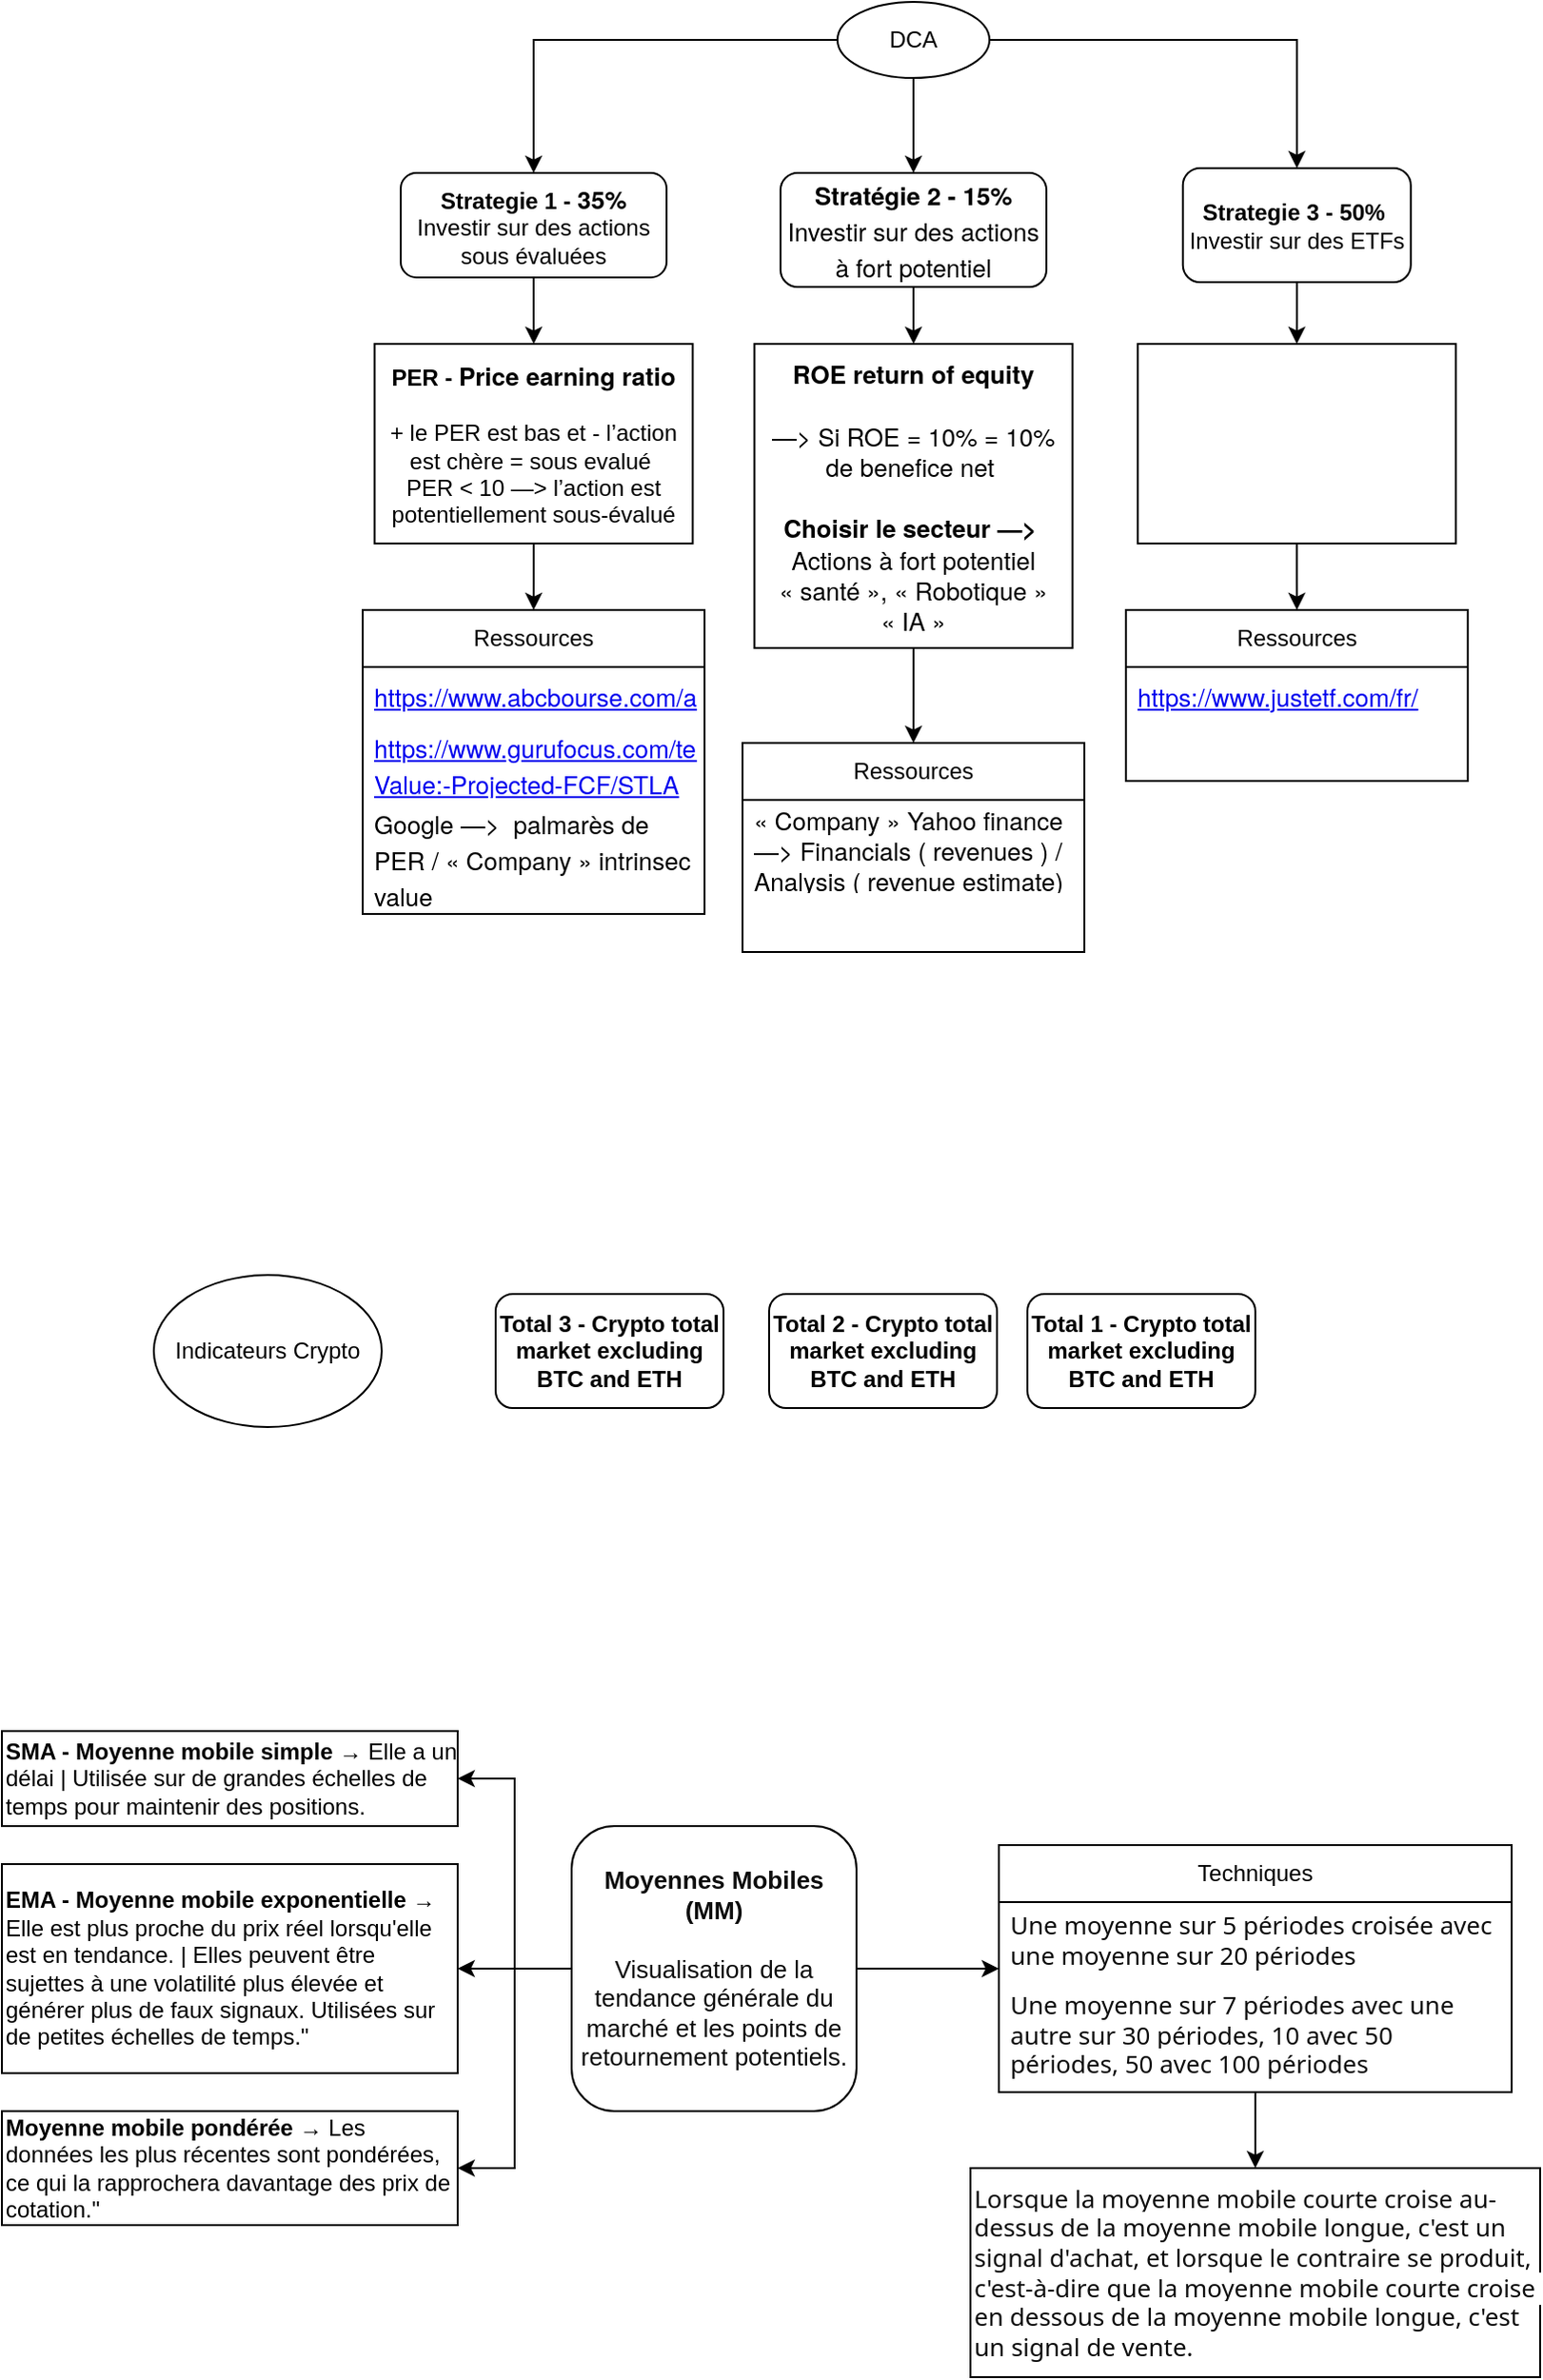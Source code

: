 <mxfile version="24.3.1" type="github">
  <diagram name="Page-1" id="9CWoTmQFCjU30tzJ5nmx">
    <mxGraphModel dx="2161" dy="1965" grid="1" gridSize="10" guides="1" tooltips="1" connect="1" arrows="1" fold="1" page="1" pageScale="1" pageWidth="827" pageHeight="1169" math="0" shadow="0">
      <root>
        <mxCell id="0" />
        <mxCell id="1" parent="0" />
        <mxCell id="JEmahKvNL_3gt_A3U07T-20" style="edgeStyle=orthogonalEdgeStyle;rounded=0;orthogonalLoop=1;jettySize=auto;html=1;entryX=0.5;entryY=0;entryDx=0;entryDy=0;" edge="1" parent="1" source="JEmahKvNL_3gt_A3U07T-33" target="JEmahKvNL_3gt_A3U07T-2">
          <mxGeometry relative="1" as="geometry">
            <mxPoint x="390" y="25.067" as="sourcePoint" />
          </mxGeometry>
        </mxCell>
        <mxCell id="JEmahKvNL_3gt_A3U07T-21" style="edgeStyle=orthogonalEdgeStyle;rounded=0;orthogonalLoop=1;jettySize=auto;html=1;" edge="1" parent="1" source="JEmahKvNL_3gt_A3U07T-33" target="JEmahKvNL_3gt_A3U07T-13">
          <mxGeometry relative="1" as="geometry">
            <mxPoint x="430" y="40" as="sourcePoint" />
          </mxGeometry>
        </mxCell>
        <mxCell id="JEmahKvNL_3gt_A3U07T-22" style="edgeStyle=orthogonalEdgeStyle;rounded=0;orthogonalLoop=1;jettySize=auto;html=1;exitX=1;exitY=0.5;exitDx=0;exitDy=0;" edge="1" parent="1" source="JEmahKvNL_3gt_A3U07T-33" target="JEmahKvNL_3gt_A3U07T-14">
          <mxGeometry relative="1" as="geometry">
            <mxPoint x="470" y="25.067" as="sourcePoint" />
          </mxGeometry>
        </mxCell>
        <mxCell id="JEmahKvNL_3gt_A3U07T-7" style="edgeStyle=orthogonalEdgeStyle;rounded=0;orthogonalLoop=1;jettySize=auto;html=1;" edge="1" parent="1" source="JEmahKvNL_3gt_A3U07T-2" target="JEmahKvNL_3gt_A3U07T-6">
          <mxGeometry relative="1" as="geometry" />
        </mxCell>
        <mxCell id="JEmahKvNL_3gt_A3U07T-2" value="&lt;b&gt;Strategie 1 -&amp;nbsp;&lt;/b&gt;&lt;b style=&quot;font-family: &amp;quot;Helvetica Neue&amp;quot;; font-size: 13px; text-align: start; background-color: initial;&quot;&gt;35%&lt;/b&gt;&lt;b&gt;&lt;br&gt;&lt;/b&gt;Investir sur des actions sous évaluées" style="rounded=1;whiteSpace=wrap;html=1;" vertex="1" parent="1">
          <mxGeometry x="160" y="70" width="140" height="55" as="geometry" />
        </mxCell>
        <mxCell id="JEmahKvNL_3gt_A3U07T-12" style="edgeStyle=orthogonalEdgeStyle;rounded=0;orthogonalLoop=1;jettySize=auto;html=1;" edge="1" parent="1" source="JEmahKvNL_3gt_A3U07T-6" target="JEmahKvNL_3gt_A3U07T-8">
          <mxGeometry relative="1" as="geometry" />
        </mxCell>
        <mxCell id="JEmahKvNL_3gt_A3U07T-6" value="&lt;div&gt;&lt;b style=&quot;background-color: initial;&quot;&gt;PER -&amp;nbsp;&lt;span style=&quot;background-color: initial; font-family: &amp;quot;Helvetica Neue&amp;quot;; font-size: 13px; text-align: start;&quot;&gt;Price earning ratio&lt;/span&gt;&lt;/b&gt;&lt;br&gt;&lt;/div&gt;&lt;div&gt;&lt;br&gt;&lt;/div&gt;+ le PER est bas et - l’action est chère = sous evalué&lt;span style=&quot;forced-color-adjust: none;&quot; class=&quot;Apple-converted-space&quot;&gt;&amp;nbsp;&lt;/span&gt;&lt;br&gt;PER &amp;lt; 10 —&amp;gt; l’action est potentiellement sous-évalué" style="rounded=0;whiteSpace=wrap;html=1;" vertex="1" parent="1">
          <mxGeometry x="146.25" y="160" width="167.5" height="105" as="geometry" />
        </mxCell>
        <mxCell id="JEmahKvNL_3gt_A3U07T-8" value="Ressources" style="swimlane;fontStyle=0;childLayout=stackLayout;horizontal=1;startSize=30;horizontalStack=0;resizeParent=1;resizeParentMax=0;resizeLast=0;collapsible=1;marginBottom=0;whiteSpace=wrap;html=1;" vertex="1" parent="1">
          <mxGeometry x="140" y="300" width="180" height="160" as="geometry">
            <mxRectangle x="148.13" y="300" width="163.75" height="30" as="alternateBounds" />
          </mxGeometry>
        </mxCell>
        <mxCell id="JEmahKvNL_3gt_A3U07T-9" value="&lt;p style=&quot;margin: 0px; font-variant-numeric: normal; font-variant-east-asian: normal; font-variant-alternates: normal; font-kerning: auto; font-optical-sizing: auto; font-feature-settings: normal; font-variation-settings: normal; font-variant-position: normal; font-stretch: normal; font-size: 13px; line-height: normal; font-family: &amp;quot;Helvetica Neue&amp;quot;; color: rgb(220, 161, 13);&quot; class=&quot;p1&quot;&gt;&lt;a href=&quot;https://www.abcbourse.com/analyses/per&quot;&gt;https://www.abcbourse.com/analyses/per&lt;/a&gt;&lt;span style=&quot;color: rgb(0, 0, 0);&quot; class=&quot;s1&quot;&gt;&amp;nbsp;&lt;/span&gt;&lt;/p&gt;" style="text;strokeColor=none;fillColor=none;align=left;verticalAlign=middle;spacingLeft=4;spacingRight=4;overflow=hidden;points=[[0,0.5],[1,0.5]];portConstraint=eastwest;rotatable=0;whiteSpace=wrap;html=1;" vertex="1" parent="JEmahKvNL_3gt_A3U07T-8">
          <mxGeometry y="30" width="180" height="30" as="geometry" />
        </mxCell>
        <mxCell id="JEmahKvNL_3gt_A3U07T-10" value="&lt;p style=&quot;margin: 0px; font-variant-numeric: normal; font-variant-east-asian: normal; font-variant-alternates: normal; font-kerning: auto; font-optical-sizing: auto; font-feature-settings: normal; font-variation-settings: normal; font-variant-position: normal; font-stretch: normal; font-size: 13px; line-height: normal; font-family: &amp;quot;Helvetica Neue&amp;quot;; color: rgb(220, 161, 13);&quot; class=&quot;p1&quot;&gt;&lt;a href=&quot;https://www.gurufocus.com/term/iv_dcf_share/STLA/Intrinsic-Value:-Projected-FCF/STLA&quot;&gt;https://www.gurufocus.com/term/iv_dcf_share/STLA/Intrinsic-Value:-Projected-FCF/STLA&lt;/a&gt;&lt;/p&gt;" style="text;strokeColor=none;fillColor=none;align=left;verticalAlign=middle;spacingLeft=4;spacingRight=4;overflow=hidden;points=[[0,0.5],[1,0.5]];portConstraint=eastwest;rotatable=0;whiteSpace=wrap;html=1;" vertex="1" parent="JEmahKvNL_3gt_A3U07T-8">
          <mxGeometry y="60" width="180" height="40" as="geometry" />
        </mxCell>
        <mxCell id="JEmahKvNL_3gt_A3U07T-11" value="&lt;p style=&quot;margin: 0px; font-variant-numeric: normal; font-variant-east-asian: normal; font-variant-alternates: normal; font-kerning: auto; font-optical-sizing: auto; font-feature-settings: normal; font-variation-settings: normal; font-variant-position: normal; font-stretch: normal; font-size: 13px; line-height: normal; font-family: &amp;quot;Helvetica Neue&amp;quot;;&quot; class=&quot;p1&quot;&gt;Google —&amp;gt;&lt;span class=&quot;Apple-converted-space&quot;&gt;&amp;nbsp; &lt;/span&gt;palmarès de PER / «&amp;nbsp;Company&amp;nbsp;» intrinsec value&lt;/p&gt;" style="text;strokeColor=none;fillColor=none;align=left;verticalAlign=middle;spacingLeft=4;spacingRight=4;overflow=hidden;points=[[0,0.5],[1,0.5]];portConstraint=eastwest;rotatable=0;whiteSpace=wrap;html=1;" vertex="1" parent="JEmahKvNL_3gt_A3U07T-8">
          <mxGeometry y="100" width="180" height="60" as="geometry" />
        </mxCell>
        <mxCell id="JEmahKvNL_3gt_A3U07T-17" style="edgeStyle=orthogonalEdgeStyle;rounded=0;orthogonalLoop=1;jettySize=auto;html=1;" edge="1" parent="1" source="JEmahKvNL_3gt_A3U07T-13" target="JEmahKvNL_3gt_A3U07T-15">
          <mxGeometry relative="1" as="geometry" />
        </mxCell>
        <mxCell id="JEmahKvNL_3gt_A3U07T-13" value="&lt;p style=&quot;margin: 0px; font-variant-numeric: normal; font-variant-east-asian: normal; font-variant-alternates: normal; font-kerning: auto; font-optical-sizing: auto; font-feature-settings: normal; font-variation-settings: normal; font-variant-position: normal; font-stretch: normal; font-size: 13px; line-height: normal; font-family: &amp;quot;Helvetica Neue&amp;quot;;&quot; class=&quot;p1&quot;&gt;&lt;b&gt;Stratégie 2 - 15%&lt;/b&gt;&lt;/p&gt;&lt;p style=&quot;margin: 0px; font-variant-numeric: normal; font-variant-east-asian: normal; font-variant-alternates: normal; font-kerning: auto; font-optical-sizing: auto; font-feature-settings: normal; font-variation-settings: normal; font-variant-position: normal; font-stretch: normal; font-size: 13px; line-height: normal; font-family: &amp;quot;Helvetica Neue&amp;quot;;&quot; class=&quot;p1&quot;&gt;Investir sur des actions à fort potentiel&lt;/p&gt;" style="rounded=1;whiteSpace=wrap;html=1;align=center;" vertex="1" parent="1">
          <mxGeometry x="360" y="70" width="140" height="60" as="geometry" />
        </mxCell>
        <mxCell id="JEmahKvNL_3gt_A3U07T-18" style="edgeStyle=orthogonalEdgeStyle;rounded=0;orthogonalLoop=1;jettySize=auto;html=1;" edge="1" parent="1" source="JEmahKvNL_3gt_A3U07T-14" target="JEmahKvNL_3gt_A3U07T-16">
          <mxGeometry relative="1" as="geometry" />
        </mxCell>
        <mxCell id="JEmahKvNL_3gt_A3U07T-14" value="&lt;b&gt;Strategie 3 - 50%&lt;span class=&quot;Apple-converted-space&quot;&gt;&amp;nbsp;&lt;/span&gt;&lt;/b&gt;&lt;br&gt;Investir sur des ETFs" style="rounded=1;whiteSpace=wrap;html=1;align=center;" vertex="1" parent="1">
          <mxGeometry x="571.88" y="67.5" width="120" height="60" as="geometry" />
        </mxCell>
        <mxCell id="JEmahKvNL_3gt_A3U07T-31" style="edgeStyle=orthogonalEdgeStyle;rounded=0;orthogonalLoop=1;jettySize=auto;html=1;" edge="1" parent="1" source="JEmahKvNL_3gt_A3U07T-15" target="JEmahKvNL_3gt_A3U07T-23">
          <mxGeometry relative="1" as="geometry" />
        </mxCell>
        <mxCell id="JEmahKvNL_3gt_A3U07T-15" value="&lt;div&gt;&lt;b style=&quot;background-color: initial; font-family: &amp;quot;Helvetica Neue&amp;quot;; font-size: 13px;&quot;&gt;&lt;br&gt;&lt;/b&gt;&lt;/div&gt;&lt;div&gt;&lt;b style=&quot;background-color: initial; font-family: &amp;quot;Helvetica Neue&amp;quot;; font-size: 13px;&quot;&gt;ROE return of equity&lt;/b&gt;&lt;br&gt;&lt;/div&gt;&lt;div&gt;&lt;span style=&quot;background-color: initial; font-family: &amp;quot;Helvetica Neue&amp;quot;; font-size: 13px;&quot;&gt;&lt;b&gt;&amp;nbsp;&lt;/b&gt;&lt;/span&gt;&lt;/div&gt;&lt;div&gt;&lt;span style=&quot;background-color: initial; font-family: &amp;quot;Helvetica Neue&amp;quot;; font-size: 13px;&quot;&gt;—&amp;gt; Si ROE = 10% = 10% de benefice net&lt;/span&gt;&lt;span style=&quot;background-color: initial; font-family: &amp;quot;Helvetica Neue&amp;quot;; font-size: 13px;&quot; class=&quot;Apple-converted-space&quot;&gt;&amp;nbsp;&lt;/span&gt;&lt;br&gt;&lt;/div&gt;&lt;b style=&quot;background-color: initial; font-family: &amp;quot;Helvetica Neue&amp;quot;; font-size: 13px;&quot;&gt;&lt;div&gt;&lt;b style=&quot;background-color: initial; font-family: &amp;quot;Helvetica Neue&amp;quot;; font-size: 13px;&quot;&gt;&lt;br&gt;&lt;/b&gt;&lt;/div&gt;Choisir le secteur —&amp;gt;&lt;/b&gt;&lt;span style=&quot;background-color: initial; font-family: &amp;quot;Helvetica Neue&amp;quot;; font-size: 13px;&quot;&gt;&amp;nbsp;&lt;/span&gt;&lt;font face=&quot;Helvetica Neue&quot;&gt;&lt;span style=&quot;font-size: 13px;&quot;&gt;&lt;br&gt;&lt;/span&gt;&lt;/font&gt;&lt;span style=&quot;background-color: initial; font-family: &amp;quot;Helvetica Neue&amp;quot;; font-size: 13px;&quot;&gt;Actions à fort potentiel «&amp;nbsp;santé&amp;nbsp;», «&amp;nbsp;Robotique&amp;nbsp;» «&amp;nbsp;IA&amp;nbsp;»&lt;/span&gt;&lt;br&gt;&lt;div&gt;&lt;br&gt;&lt;/div&gt;&lt;div&gt;&lt;div&gt;&lt;/div&gt;&lt;/div&gt;" style="rounded=0;whiteSpace=wrap;html=1;" vertex="1" parent="1">
          <mxGeometry x="346.25" y="160" width="167.5" height="160" as="geometry" />
        </mxCell>
        <mxCell id="JEmahKvNL_3gt_A3U07T-32" style="edgeStyle=orthogonalEdgeStyle;rounded=0;orthogonalLoop=1;jettySize=auto;html=1;" edge="1" parent="1" source="JEmahKvNL_3gt_A3U07T-16" target="JEmahKvNL_3gt_A3U07T-27">
          <mxGeometry relative="1" as="geometry" />
        </mxCell>
        <mxCell id="JEmahKvNL_3gt_A3U07T-16" value="&lt;div&gt;&lt;/div&gt;" style="rounded=0;whiteSpace=wrap;html=1;" vertex="1" parent="1">
          <mxGeometry x="548.13" y="160" width="167.5" height="105" as="geometry" />
        </mxCell>
        <mxCell id="JEmahKvNL_3gt_A3U07T-23" value="Ressources" style="swimlane;fontStyle=0;childLayout=stackLayout;horizontal=1;startSize=30;horizontalStack=0;resizeParent=1;resizeParentMax=0;resizeLast=0;collapsible=1;marginBottom=0;whiteSpace=wrap;html=1;" vertex="1" parent="1">
          <mxGeometry x="340" y="370" width="180" height="110" as="geometry">
            <mxRectangle x="348.13" y="300" width="163.75" height="30" as="alternateBounds" />
          </mxGeometry>
        </mxCell>
        <mxCell id="JEmahKvNL_3gt_A3U07T-24" value="&lt;span style=&quot;font-family: &amp;quot;Helvetica Neue&amp;quot;; font-size: 13px; background-color: initial;&quot;&gt;«&amp;nbsp;Company&amp;nbsp;» Yahoo finance&lt;/span&gt;&lt;span style=&quot;font-family: &amp;quot;Helvetica Neue&amp;quot;; font-size: 13px; background-color: initial;&quot; class=&quot;Apple-converted-space&quot;&gt;&amp;nbsp; &lt;/span&gt;&lt;span style=&quot;font-family: &amp;quot;Helvetica Neue&amp;quot;; font-size: 13px; background-color: initial;&quot;&gt;—&amp;gt; Financials ( revenues ) / Analysis ( revenue estimate)&lt;/span&gt;&lt;span style=&quot;font-family: &amp;quot;Helvetica Neue&amp;quot;; font-size: 13px; background-color: initial;&quot; class=&quot;Apple-converted-space&quot;&gt;&amp;nbsp;&lt;/span&gt;" style="text;strokeColor=none;fillColor=none;align=left;verticalAlign=middle;spacingLeft=4;spacingRight=4;overflow=hidden;points=[[0,0.5],[1,0.5]];portConstraint=eastwest;rotatable=0;whiteSpace=wrap;html=1;" vertex="1" parent="JEmahKvNL_3gt_A3U07T-23">
          <mxGeometry y="30" width="180" height="50" as="geometry" />
        </mxCell>
        <mxCell id="JEmahKvNL_3gt_A3U07T-25" value="&lt;p class=&quot;p1&quot; style=&quot;margin: 0px; font-variant-numeric: normal; font-variant-east-asian: normal; font-variant-alternates: normal; font-kerning: auto; font-optical-sizing: auto; font-feature-settings: normal; font-variation-settings: normal; font-variant-position: normal; font-stretch: normal; font-size: 13px; line-height: normal; font-family: &amp;quot;Helvetica Neue&amp;quot;; color: rgb(220, 161, 13);&quot;&gt;&lt;br&gt;&lt;/p&gt;" style="text;strokeColor=none;fillColor=none;align=left;verticalAlign=middle;spacingLeft=4;spacingRight=4;overflow=hidden;points=[[0,0.5],[1,0.5]];portConstraint=eastwest;rotatable=0;whiteSpace=wrap;html=1;" vertex="1" parent="JEmahKvNL_3gt_A3U07T-23">
          <mxGeometry y="80" width="180" height="30" as="geometry" />
        </mxCell>
        <mxCell id="JEmahKvNL_3gt_A3U07T-27" value="Ressources" style="swimlane;fontStyle=0;childLayout=stackLayout;horizontal=1;startSize=30;horizontalStack=0;resizeParent=1;resizeParentMax=0;resizeLast=0;collapsible=1;marginBottom=0;whiteSpace=wrap;html=1;" vertex="1" parent="1">
          <mxGeometry x="541.88" y="300" width="180" height="90" as="geometry">
            <mxRectangle x="541.88" y="300" width="163.75" height="30" as="alternateBounds" />
          </mxGeometry>
        </mxCell>
        <mxCell id="JEmahKvNL_3gt_A3U07T-28" value="&lt;p style=&quot;margin: 0px; font-variant-numeric: normal; font-variant-east-asian: normal; font-variant-alternates: normal; font-kerning: auto; font-optical-sizing: auto; font-feature-settings: normal; font-variation-settings: normal; font-variant-position: normal; font-stretch: normal; font-size: 13px; line-height: normal; font-family: &amp;quot;Helvetica Neue&amp;quot;; color: rgb(220, 161, 13);&quot; class=&quot;p1&quot;&gt;&lt;a href=&quot;https://www.justetf.com/fr/&quot;&gt;https://www.justetf.com/fr/&lt;/a&gt;&lt;/p&gt;" style="text;strokeColor=none;fillColor=none;align=left;verticalAlign=middle;spacingLeft=4;spacingRight=4;overflow=hidden;points=[[0,0.5],[1,0.5]];portConstraint=eastwest;rotatable=0;whiteSpace=wrap;html=1;" vertex="1" parent="JEmahKvNL_3gt_A3U07T-27">
          <mxGeometry y="30" width="180" height="30" as="geometry" />
        </mxCell>
        <mxCell id="JEmahKvNL_3gt_A3U07T-29" value="&lt;p style=&quot;margin: 0px; font-variant-numeric: normal; font-variant-east-asian: normal; font-variant-alternates: normal; font-kerning: auto; font-optical-sizing: auto; font-feature-settings: normal; font-variation-settings: normal; font-variant-position: normal; font-stretch: normal; font-size: 13px; line-height: normal; font-family: &amp;quot;Helvetica Neue&amp;quot;; color: rgb(220, 161, 13);&quot; class=&quot;p1&quot;&gt;&lt;br&gt;&lt;/p&gt;" style="text;strokeColor=none;fillColor=none;align=left;verticalAlign=middle;spacingLeft=4;spacingRight=4;overflow=hidden;points=[[0,0.5],[1,0.5]];portConstraint=eastwest;rotatable=0;whiteSpace=wrap;html=1;" vertex="1" parent="JEmahKvNL_3gt_A3U07T-27">
          <mxGeometry y="60" width="180" height="30" as="geometry" />
        </mxCell>
        <mxCell id="JEmahKvNL_3gt_A3U07T-33" value="DCA" style="ellipse;whiteSpace=wrap;html=1;" vertex="1" parent="1">
          <mxGeometry x="390" y="-20" width="80" height="40" as="geometry" />
        </mxCell>
        <mxCell id="JEmahKvNL_3gt_A3U07T-35" value="Indicateurs Crypto" style="ellipse;whiteSpace=wrap;html=1;" vertex="1" parent="1">
          <mxGeometry x="30" y="650" width="120" height="80" as="geometry" />
        </mxCell>
        <mxCell id="JEmahKvNL_3gt_A3U07T-36" value="&lt;b&gt;Total 3 - Crypto total market excluding BTC and ETH&lt;/b&gt;" style="rounded=1;whiteSpace=wrap;html=1;" vertex="1" parent="1">
          <mxGeometry x="210" y="660" width="120" height="60" as="geometry" />
        </mxCell>
        <mxCell id="JEmahKvNL_3gt_A3U07T-37" value="&lt;b&gt;Total 2 - Crypto total market excluding BTC and ETH&lt;/b&gt;" style="rounded=1;whiteSpace=wrap;html=1;" vertex="1" parent="1">
          <mxGeometry x="354" y="660" width="120" height="60" as="geometry" />
        </mxCell>
        <mxCell id="JEmahKvNL_3gt_A3U07T-38" value="&lt;b&gt;Total 1 - Crypto total market excluding BTC and ETH&lt;/b&gt;" style="rounded=1;whiteSpace=wrap;html=1;" vertex="1" parent="1">
          <mxGeometry x="490" y="660" width="120" height="60" as="geometry" />
        </mxCell>
        <mxCell id="JEmahKvNL_3gt_A3U07T-59" style="edgeStyle=orthogonalEdgeStyle;rounded=0;orthogonalLoop=1;jettySize=auto;html=1;" edge="1" parent="1" source="JEmahKvNL_3gt_A3U07T-39" target="JEmahKvNL_3gt_A3U07T-43">
          <mxGeometry relative="1" as="geometry" />
        </mxCell>
        <mxCell id="JEmahKvNL_3gt_A3U07T-60" style="edgeStyle=orthogonalEdgeStyle;rounded=0;orthogonalLoop=1;jettySize=auto;html=1;entryX=1;entryY=0.5;entryDx=0;entryDy=0;" edge="1" parent="1" source="JEmahKvNL_3gt_A3U07T-39" target="JEmahKvNL_3gt_A3U07T-42">
          <mxGeometry relative="1" as="geometry" />
        </mxCell>
        <mxCell id="JEmahKvNL_3gt_A3U07T-61" style="edgeStyle=orthogonalEdgeStyle;rounded=0;orthogonalLoop=1;jettySize=auto;html=1;entryX=1;entryY=0.5;entryDx=0;entryDy=0;" edge="1" parent="1" source="JEmahKvNL_3gt_A3U07T-39" target="JEmahKvNL_3gt_A3U07T-45">
          <mxGeometry relative="1" as="geometry" />
        </mxCell>
        <mxCell id="JEmahKvNL_3gt_A3U07T-64" style="edgeStyle=orthogonalEdgeStyle;rounded=0;orthogonalLoop=1;jettySize=auto;html=1;" edge="1" parent="1" source="JEmahKvNL_3gt_A3U07T-39" target="JEmahKvNL_3gt_A3U07T-52">
          <mxGeometry relative="1" as="geometry" />
        </mxCell>
        <mxCell id="JEmahKvNL_3gt_A3U07T-39" value="&lt;span style=&quot;border: 0px solid rgb(227, 227, 227); box-sizing: border-box; --tw-border-spacing-x: 0; --tw-border-spacing-y: 0; --tw-translate-x: 0; --tw-translate-y: 0; --tw-rotate: 0; --tw-skew-x: 0; --tw-skew-y: 0; --tw-scale-x: 1; --tw-scale-y: 1; --tw-pan-x: ; --tw-pan-y: ; --tw-pinch-zoom: ; --tw-scroll-snap-strictness: proximity; --tw-gradient-from-position: ; --tw-gradient-via-position: ; --tw-gradient-to-position: ; --tw-ordinal: ; --tw-slashed-zero: ; --tw-numeric-figure: ; --tw-numeric-spacing: ; --tw-numeric-fraction: ; --tw-ring-inset: ; --tw-ring-offset-width: 0px; --tw-ring-offset-color: #fff; --tw-ring-color: rgba(69,89,164,.5); --tw-ring-offset-shadow: 0 0 transparent; --tw-ring-shadow: 0 0 transparent; --tw-shadow: 0 0 transparent; --tw-shadow-colored: 0 0 transparent; --tw-blur: ; --tw-brightness: ; --tw-contrast: ; --tw-grayscale: ; --tw-hue-rotate: ; --tw-invert: ; --tw-saturate: ; --tw-sepia: ; --tw-drop-shadow: ; --tw-backdrop-blur: ; --tw-backdrop-brightness: ; --tw-backdrop-contrast: ; --tw-backdrop-grayscale: ; --tw-backdrop-hue-rotate: ; --tw-backdrop-invert: ; --tw-backdrop-opacity: ; --tw-backdrop-saturate: ; --tw-backdrop-sepia: ; --tw-contain-size: ; --tw-contain-layout: ; --tw-contain-paint: ; --tw-contain-style: ; font-weight: 600; color: rgb(13, 13, 13); text-align: left; white-space-collapse: preserve; background-color: rgb(255, 255, 255);&quot;&gt;&lt;font face=&quot;Helvetica&quot; style=&quot;font-size: 13px;&quot;&gt;Moyennes Mobiles (MM)&lt;/font&gt;&lt;/span&gt;&lt;div&gt;&lt;span style=&quot;border: 0px solid rgb(227, 227, 227); box-sizing: border-box; --tw-border-spacing-x: 0; --tw-border-spacing-y: 0; --tw-translate-x: 0; --tw-translate-y: 0; --tw-rotate: 0; --tw-skew-x: 0; --tw-skew-y: 0; --tw-scale-x: 1; --tw-scale-y: 1; --tw-pan-x: ; --tw-pan-y: ; --tw-pinch-zoom: ; --tw-scroll-snap-strictness: proximity; --tw-gradient-from-position: ; --tw-gradient-via-position: ; --tw-gradient-to-position: ; --tw-ordinal: ; --tw-slashed-zero: ; --tw-numeric-figure: ; --tw-numeric-spacing: ; --tw-numeric-fraction: ; --tw-ring-inset: ; --tw-ring-offset-width: 0px; --tw-ring-offset-color: #fff; --tw-ring-color: rgba(69,89,164,.5); --tw-ring-offset-shadow: 0 0 transparent; --tw-ring-shadow: 0 0 transparent; --tw-shadow: 0 0 transparent; --tw-shadow-colored: 0 0 transparent; --tw-blur: ; --tw-brightness: ; --tw-contrast: ; --tw-grayscale: ; --tw-hue-rotate: ; --tw-invert: ; --tw-saturate: ; --tw-sepia: ; --tw-drop-shadow: ; --tw-backdrop-blur: ; --tw-backdrop-brightness: ; --tw-backdrop-contrast: ; --tw-backdrop-grayscale: ; --tw-backdrop-hue-rotate: ; --tw-backdrop-invert: ; --tw-backdrop-opacity: ; --tw-backdrop-saturate: ; --tw-backdrop-sepia: ; --tw-contain-size: ; --tw-contain-layout: ; --tw-contain-paint: ; --tw-contain-style: ; font-weight: 600; color: rgb(13, 13, 13); text-align: left; white-space-collapse: preserve; background-color: rgb(255, 255, 255);&quot;&gt;&lt;font face=&quot;Helvetica&quot; style=&quot;font-size: 13px;&quot;&gt;&lt;br&gt;&lt;/font&gt;&lt;/span&gt;&lt;/div&gt;&lt;div&gt;&lt;span style=&quot;border: 0px solid rgb(227, 227, 227); box-sizing: border-box; --tw-border-spacing-x: 0; --tw-border-spacing-y: 0; --tw-translate-x: 0; --tw-translate-y: 0; --tw-rotate: 0; --tw-skew-x: 0; --tw-skew-y: 0; --tw-scale-x: 1; --tw-scale-y: 1; --tw-pan-x: ; --tw-pan-y: ; --tw-pinch-zoom: ; --tw-scroll-snap-strictness: proximity; --tw-gradient-from-position: ; --tw-gradient-via-position: ; --tw-gradient-to-position: ; --tw-ordinal: ; --tw-slashed-zero: ; --tw-numeric-figure: ; --tw-numeric-spacing: ; --tw-numeric-fraction: ; --tw-ring-inset: ; --tw-ring-offset-width: 0px; --tw-ring-offset-color: #fff; --tw-ring-color: rgba(69,89,164,.5); --tw-ring-offset-shadow: 0 0 transparent; --tw-ring-shadow: 0 0 transparent; --tw-shadow: 0 0 transparent; --tw-shadow-colored: 0 0 transparent; --tw-blur: ; --tw-brightness: ; --tw-contrast: ; --tw-grayscale: ; --tw-hue-rotate: ; --tw-invert: ; --tw-saturate: ; --tw-sepia: ; --tw-drop-shadow: ; --tw-backdrop-blur: ; --tw-backdrop-brightness: ; --tw-backdrop-contrast: ; --tw-backdrop-grayscale: ; --tw-backdrop-hue-rotate: ; --tw-backdrop-invert: ; --tw-backdrop-opacity: ; --tw-backdrop-saturate: ; --tw-backdrop-sepia: ; --tw-contain-size: ; --tw-contain-layout: ; --tw-contain-paint: ; --tw-contain-style: ; font-weight: 600; color: rgb(13, 13, 13); text-align: left; white-space-collapse: preserve; background-color: rgb(255, 255, 255);&quot;&gt;&lt;span style=&quot;font-size: 13px; font-weight: 400;&quot;&gt;Visualisation de la tendance générale du marché et les points de retournement potentiels.&lt;/span&gt;&lt;font face=&quot;Helvetica&quot; style=&quot;font-size: 13px;&quot;&gt;&lt;br&gt;&lt;/font&gt;&lt;/span&gt;&lt;/div&gt;" style="rounded=1;whiteSpace=wrap;html=1;" vertex="1" parent="1">
          <mxGeometry x="250" y="940" width="150" height="150" as="geometry" />
        </mxCell>
        <mxCell id="JEmahKvNL_3gt_A3U07T-42" value="&lt;b&gt;SMA - Moyenne mobile simple →&lt;/b&gt; Elle a un délai | Utilisée sur de grandes échelles de temps pour maintenir des positions." style="rounded=0;whiteSpace=wrap;html=1;align=left;" vertex="1" parent="1">
          <mxGeometry x="-50" y="890" width="240" height="50" as="geometry" />
        </mxCell>
        <mxCell id="JEmahKvNL_3gt_A3U07T-43" value="&lt;b&gt;EMA - Moyenne mobile exponentielle →&lt;/b&gt; Elle est plus proche du prix réel lorsqu&#39;elle est en tendance. | Elles peuvent être sujettes à une volatilité plus élevée et générer plus de faux signaux. Utilisées sur de petites échelles de temps.&quot;" style="rounded=0;whiteSpace=wrap;html=1;align=left;" vertex="1" parent="1">
          <mxGeometry x="-50" y="960" width="240" height="110" as="geometry" />
        </mxCell>
        <mxCell id="JEmahKvNL_3gt_A3U07T-45" value="&lt;b&gt;Moyenne mobile pondérée →&lt;/b&gt; Les données les plus récentes sont pondérées, ce qui la rapprochera davantage des prix de cotation.&quot;" style="rounded=0;whiteSpace=wrap;html=1;align=left;" vertex="1" parent="1">
          <mxGeometry x="-50" y="1090" width="240" height="60" as="geometry" />
        </mxCell>
        <mxCell id="JEmahKvNL_3gt_A3U07T-57" style="edgeStyle=orthogonalEdgeStyle;rounded=0;orthogonalLoop=1;jettySize=auto;html=1;" edge="1" parent="1" source="JEmahKvNL_3gt_A3U07T-52" target="JEmahKvNL_3gt_A3U07T-56">
          <mxGeometry relative="1" as="geometry" />
        </mxCell>
        <mxCell id="JEmahKvNL_3gt_A3U07T-52" value="Techniques" style="swimlane;fontStyle=0;childLayout=stackLayout;horizontal=1;startSize=30;horizontalStack=0;resizeParent=1;resizeParentMax=0;resizeLast=0;collapsible=1;marginBottom=0;whiteSpace=wrap;html=1;" vertex="1" parent="1">
          <mxGeometry x="475" y="950" width="270" height="130" as="geometry">
            <mxRectangle x="475" y="950" width="90" height="30" as="alternateBounds" />
          </mxGeometry>
        </mxCell>
        <mxCell id="JEmahKvNL_3gt_A3U07T-53" value="&lt;span style=&quot;color: rgb(13, 13, 13); font-family: Söhne, ui-sans-serif, system-ui, -apple-system, &amp;quot;Segoe UI&amp;quot;, Roboto, Ubuntu, Cantarell, &amp;quot;Noto Sans&amp;quot;, sans-serif, &amp;quot;Helvetica Neue&amp;quot;, Arial, &amp;quot;Apple Color Emoji&amp;quot;, &amp;quot;Segoe UI Emoji&amp;quot;, &amp;quot;Segoe UI Symbol&amp;quot;, &amp;quot;Noto Color Emoji&amp;quot;; white-space-collapse: preserve; background-color: rgb(255, 255, 255);&quot;&gt;&lt;font style=&quot;font-size: 13px;&quot;&gt;Une moyenne sur 5 périodes croisée avec une moyenne sur 20 périodes&lt;/font&gt;&lt;/span&gt;" style="text;strokeColor=none;fillColor=none;align=left;verticalAlign=middle;spacingLeft=4;spacingRight=4;overflow=hidden;points=[[0,0.5],[1,0.5]];portConstraint=eastwest;rotatable=0;whiteSpace=wrap;html=1;" vertex="1" parent="JEmahKvNL_3gt_A3U07T-52">
          <mxGeometry y="30" width="270" height="40" as="geometry" />
        </mxCell>
        <mxCell id="JEmahKvNL_3gt_A3U07T-54" value="&lt;span style=&quot;color: rgb(13, 13, 13); font-family: Söhne, ui-sans-serif, system-ui, -apple-system, &amp;quot;Segoe UI&amp;quot;, Roboto, Ubuntu, Cantarell, &amp;quot;Noto Sans&amp;quot;, sans-serif, &amp;quot;Helvetica Neue&amp;quot;, Arial, &amp;quot;Apple Color Emoji&amp;quot;, &amp;quot;Segoe UI Emoji&amp;quot;, &amp;quot;Segoe UI Symbol&amp;quot;, &amp;quot;Noto Color Emoji&amp;quot;; font-style: normal; font-variant-ligatures: normal; font-variant-caps: normal; font-weight: 400; letter-spacing: normal; orphans: 2; text-align: start; text-indent: 0px; text-transform: none; widows: 2; word-spacing: 0px; -webkit-text-stroke-width: 0px; white-space: pre-wrap; background-color: rgb(255, 255, 255); text-decoration-thickness: initial; text-decoration-style: initial; text-decoration-color: initial; float: none; display: inline !important;&quot;&gt;&lt;font style=&quot;font-size: 13px;&quot;&gt;Une moyenne sur 7 périodes avec une autre sur 30 périodes, 10 avec 50 périodes, 50 avec 100 périodes&lt;/font&gt;&lt;/span&gt;" style="text;strokeColor=none;fillColor=none;align=left;verticalAlign=middle;spacingLeft=4;spacingRight=4;overflow=hidden;points=[[0,0.5],[1,0.5]];portConstraint=eastwest;rotatable=0;whiteSpace=wrap;html=1;" vertex="1" parent="JEmahKvNL_3gt_A3U07T-52">
          <mxGeometry y="70" width="270" height="60" as="geometry" />
        </mxCell>
        <mxCell id="JEmahKvNL_3gt_A3U07T-56" value="&lt;span style=&quot;color: rgb(13, 13, 13); font-family: Söhne, ui-sans-serif, system-ui, -apple-system, &amp;quot;Segoe UI&amp;quot;, Roboto, Ubuntu, Cantarell, &amp;quot;Noto Sans&amp;quot;, sans-serif, &amp;quot;Helvetica Neue&amp;quot;, Arial, &amp;quot;Apple Color Emoji&amp;quot;, &amp;quot;Segoe UI Emoji&amp;quot;, &amp;quot;Segoe UI Symbol&amp;quot;, &amp;quot;Noto Color Emoji&amp;quot;; font-style: normal; font-variant-ligatures: normal; font-variant-caps: normal; font-weight: 400; letter-spacing: normal; orphans: 2; text-indent: 0px; text-transform: none; widows: 2; word-spacing: 0px; -webkit-text-stroke-width: 0px; white-space: pre-wrap; background-color: rgb(255, 255, 255); text-decoration-thickness: initial; text-decoration-style: initial; text-decoration-color: initial; float: none; display: inline !important;&quot;&gt;&lt;font style=&quot;font-size: 13px;&quot;&gt;Lorsque la moyenne mobile courte croise au-dessus de la moyenne mobile longue, c&#39;est un signal d&#39;achat, et lorsque le contraire se produit, c&#39;est-à-dire que la moyenne mobile courte croise en dessous de la moyenne mobile longue, c&#39;est un signal de vente.&lt;/font&gt;&lt;/span&gt;" style="rounded=0;whiteSpace=wrap;html=1;align=left;" vertex="1" parent="1">
          <mxGeometry x="460" y="1120" width="300" height="110" as="geometry" />
        </mxCell>
      </root>
    </mxGraphModel>
  </diagram>
</mxfile>
